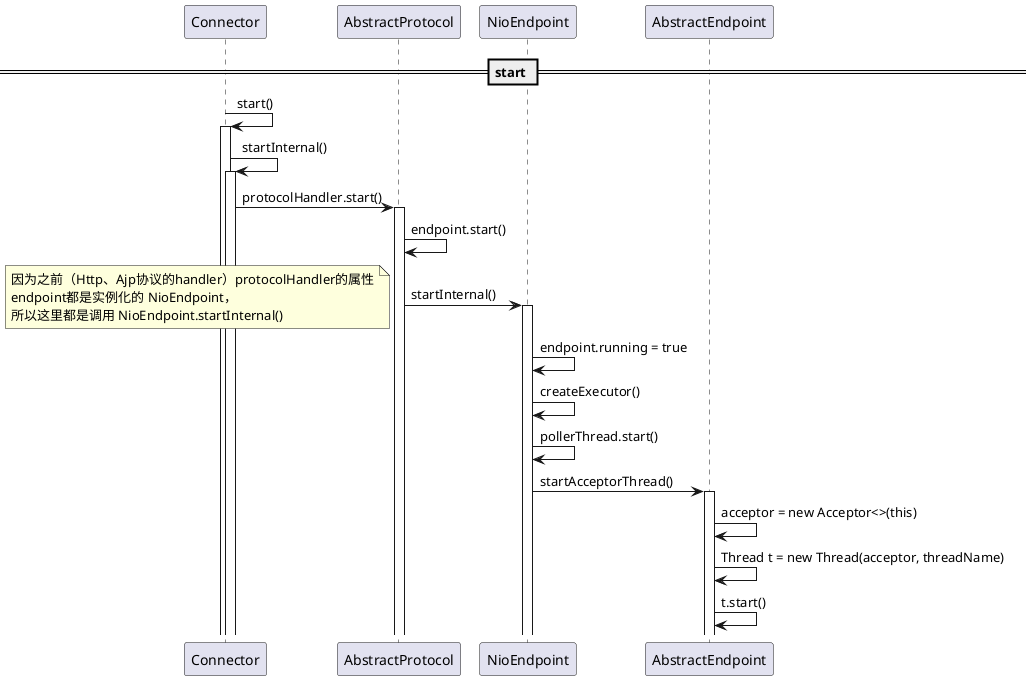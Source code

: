 @startuml

== start ==

Connector -> Connector ++: start()
Connector -> Connector ++: startInternal()
Connector -> AbstractProtocol ++: protocolHandler.start()
AbstractProtocol -> AbstractProtocol : endpoint.start()
AbstractProtocol -> NioEndpoint ++: startInternal()
note left
因为之前（Http、Ajp协议的handler）protocolHandler的属性
endpoint都是实例化的 NioEndpoint，
所以这里都是调用 NioEndpoint.startInternal()
end note
NioEndpoint -> NioEndpoint : endpoint.running = true
NioEndpoint -> NioEndpoint : createExecutor()
NioEndpoint -> NioEndpoint : pollerThread.start()
NioEndpoint -> AbstractEndpoint ++: startAcceptorThread()
AbstractEndpoint -> AbstractEndpoint : acceptor = new Acceptor<>(this)
AbstractEndpoint -> AbstractEndpoint : Thread t = new Thread(acceptor, threadName)
AbstractEndpoint -> AbstractEndpoint : t.start()
@enduml
